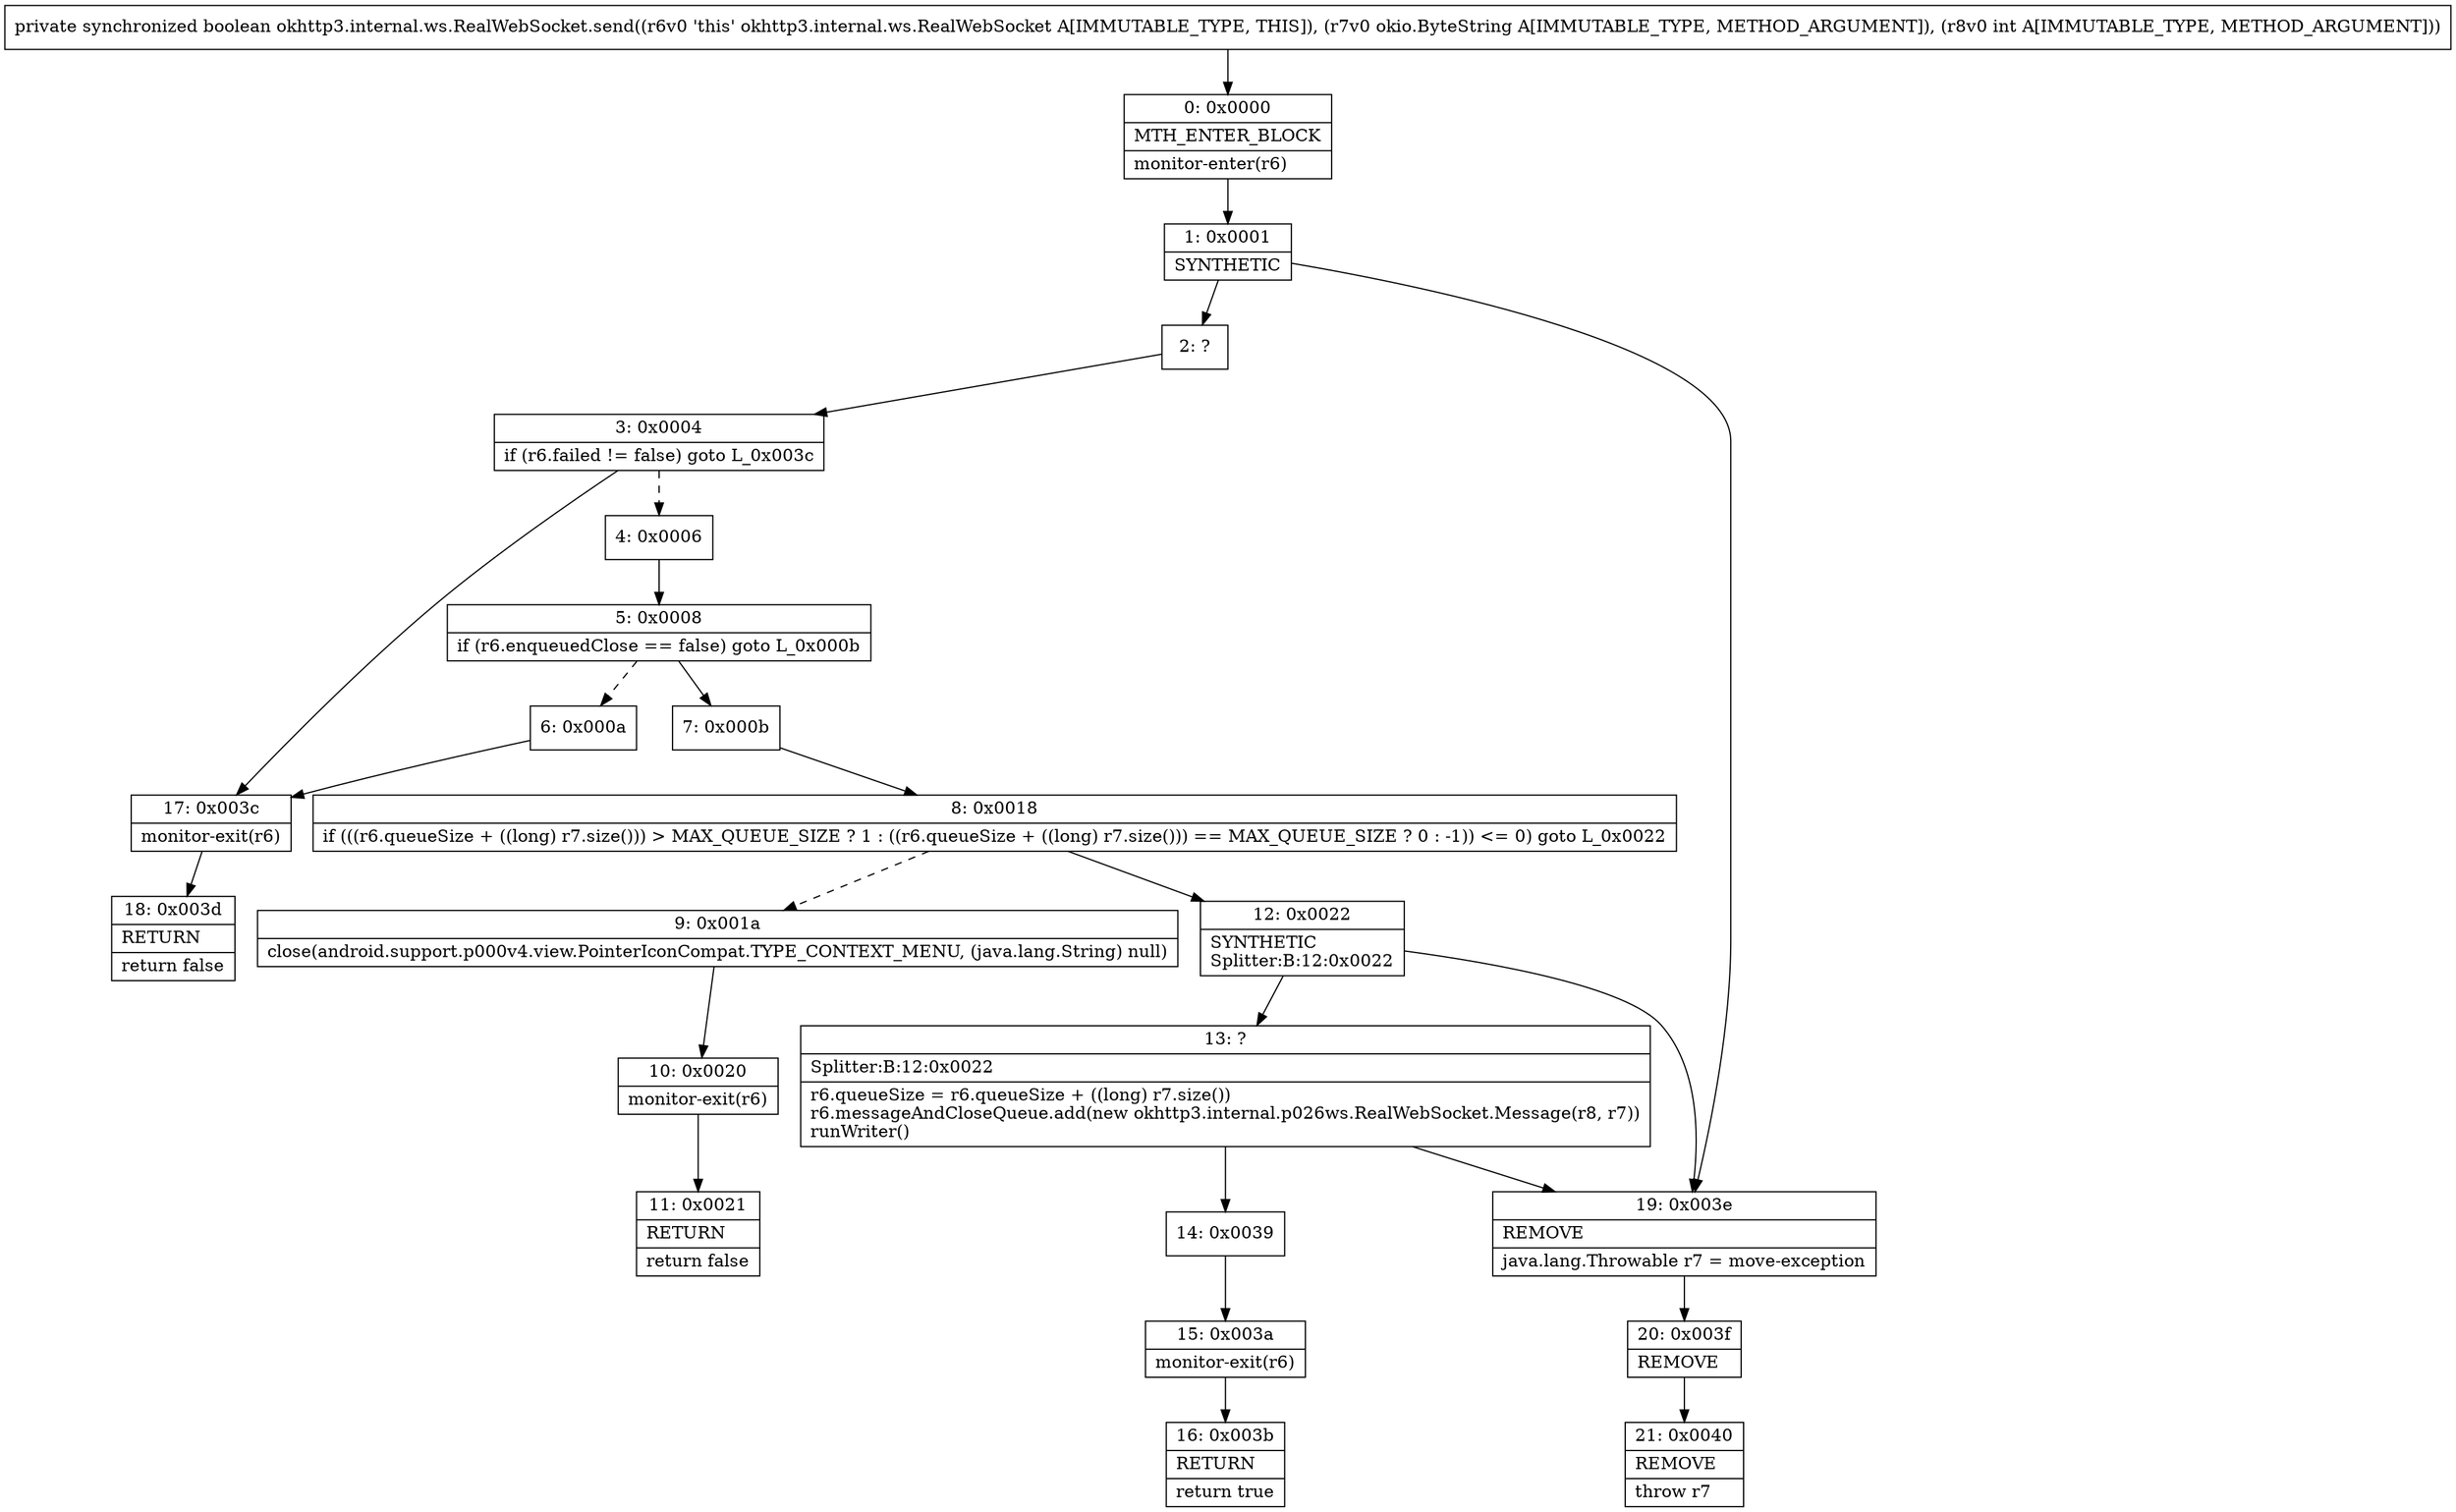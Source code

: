 digraph "CFG forokhttp3.internal.ws.RealWebSocket.send(Lokio\/ByteString;I)Z" {
Node_0 [shape=record,label="{0\:\ 0x0000|MTH_ENTER_BLOCK\l|monitor\-enter(r6)\l}"];
Node_1 [shape=record,label="{1\:\ 0x0001|SYNTHETIC\l}"];
Node_2 [shape=record,label="{2\:\ ?}"];
Node_3 [shape=record,label="{3\:\ 0x0004|if (r6.failed != false) goto L_0x003c\l}"];
Node_4 [shape=record,label="{4\:\ 0x0006}"];
Node_5 [shape=record,label="{5\:\ 0x0008|if (r6.enqueuedClose == false) goto L_0x000b\l}"];
Node_6 [shape=record,label="{6\:\ 0x000a}"];
Node_7 [shape=record,label="{7\:\ 0x000b}"];
Node_8 [shape=record,label="{8\:\ 0x0018|if (((r6.queueSize + ((long) r7.size())) \> MAX_QUEUE_SIZE ? 1 : ((r6.queueSize + ((long) r7.size())) == MAX_QUEUE_SIZE ? 0 : \-1)) \<= 0) goto L_0x0022\l}"];
Node_9 [shape=record,label="{9\:\ 0x001a|close(android.support.p000v4.view.PointerIconCompat.TYPE_CONTEXT_MENU, (java.lang.String) null)\l}"];
Node_10 [shape=record,label="{10\:\ 0x0020|monitor\-exit(r6)\l}"];
Node_11 [shape=record,label="{11\:\ 0x0021|RETURN\l|return false\l}"];
Node_12 [shape=record,label="{12\:\ 0x0022|SYNTHETIC\lSplitter:B:12:0x0022\l}"];
Node_13 [shape=record,label="{13\:\ ?|Splitter:B:12:0x0022\l|r6.queueSize = r6.queueSize + ((long) r7.size())\lr6.messageAndCloseQueue.add(new okhttp3.internal.p026ws.RealWebSocket.Message(r8, r7))\lrunWriter()\l}"];
Node_14 [shape=record,label="{14\:\ 0x0039}"];
Node_15 [shape=record,label="{15\:\ 0x003a|monitor\-exit(r6)\l}"];
Node_16 [shape=record,label="{16\:\ 0x003b|RETURN\l|return true\l}"];
Node_17 [shape=record,label="{17\:\ 0x003c|monitor\-exit(r6)\l}"];
Node_18 [shape=record,label="{18\:\ 0x003d|RETURN\l|return false\l}"];
Node_19 [shape=record,label="{19\:\ 0x003e|REMOVE\l|java.lang.Throwable r7 = move\-exception\l}"];
Node_20 [shape=record,label="{20\:\ 0x003f|REMOVE\l}"];
Node_21 [shape=record,label="{21\:\ 0x0040|REMOVE\l|throw r7\l}"];
MethodNode[shape=record,label="{private synchronized boolean okhttp3.internal.ws.RealWebSocket.send((r6v0 'this' okhttp3.internal.ws.RealWebSocket A[IMMUTABLE_TYPE, THIS]), (r7v0 okio.ByteString A[IMMUTABLE_TYPE, METHOD_ARGUMENT]), (r8v0 int A[IMMUTABLE_TYPE, METHOD_ARGUMENT])) }"];
MethodNode -> Node_0;
Node_0 -> Node_1;
Node_1 -> Node_2;
Node_1 -> Node_19;
Node_2 -> Node_3;
Node_3 -> Node_4[style=dashed];
Node_3 -> Node_17;
Node_4 -> Node_5;
Node_5 -> Node_6[style=dashed];
Node_5 -> Node_7;
Node_6 -> Node_17;
Node_7 -> Node_8;
Node_8 -> Node_9[style=dashed];
Node_8 -> Node_12;
Node_9 -> Node_10;
Node_10 -> Node_11;
Node_12 -> Node_13;
Node_12 -> Node_19;
Node_13 -> Node_14;
Node_13 -> Node_19;
Node_14 -> Node_15;
Node_15 -> Node_16;
Node_17 -> Node_18;
Node_19 -> Node_20;
Node_20 -> Node_21;
}

